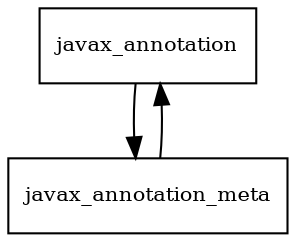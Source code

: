 digraph jsr305_1_3_9_package_dependencies {
  node [shape = box, fontsize=10.0];
  javax_annotation -> javax_annotation_meta;
  javax_annotation_meta -> javax_annotation;
}
